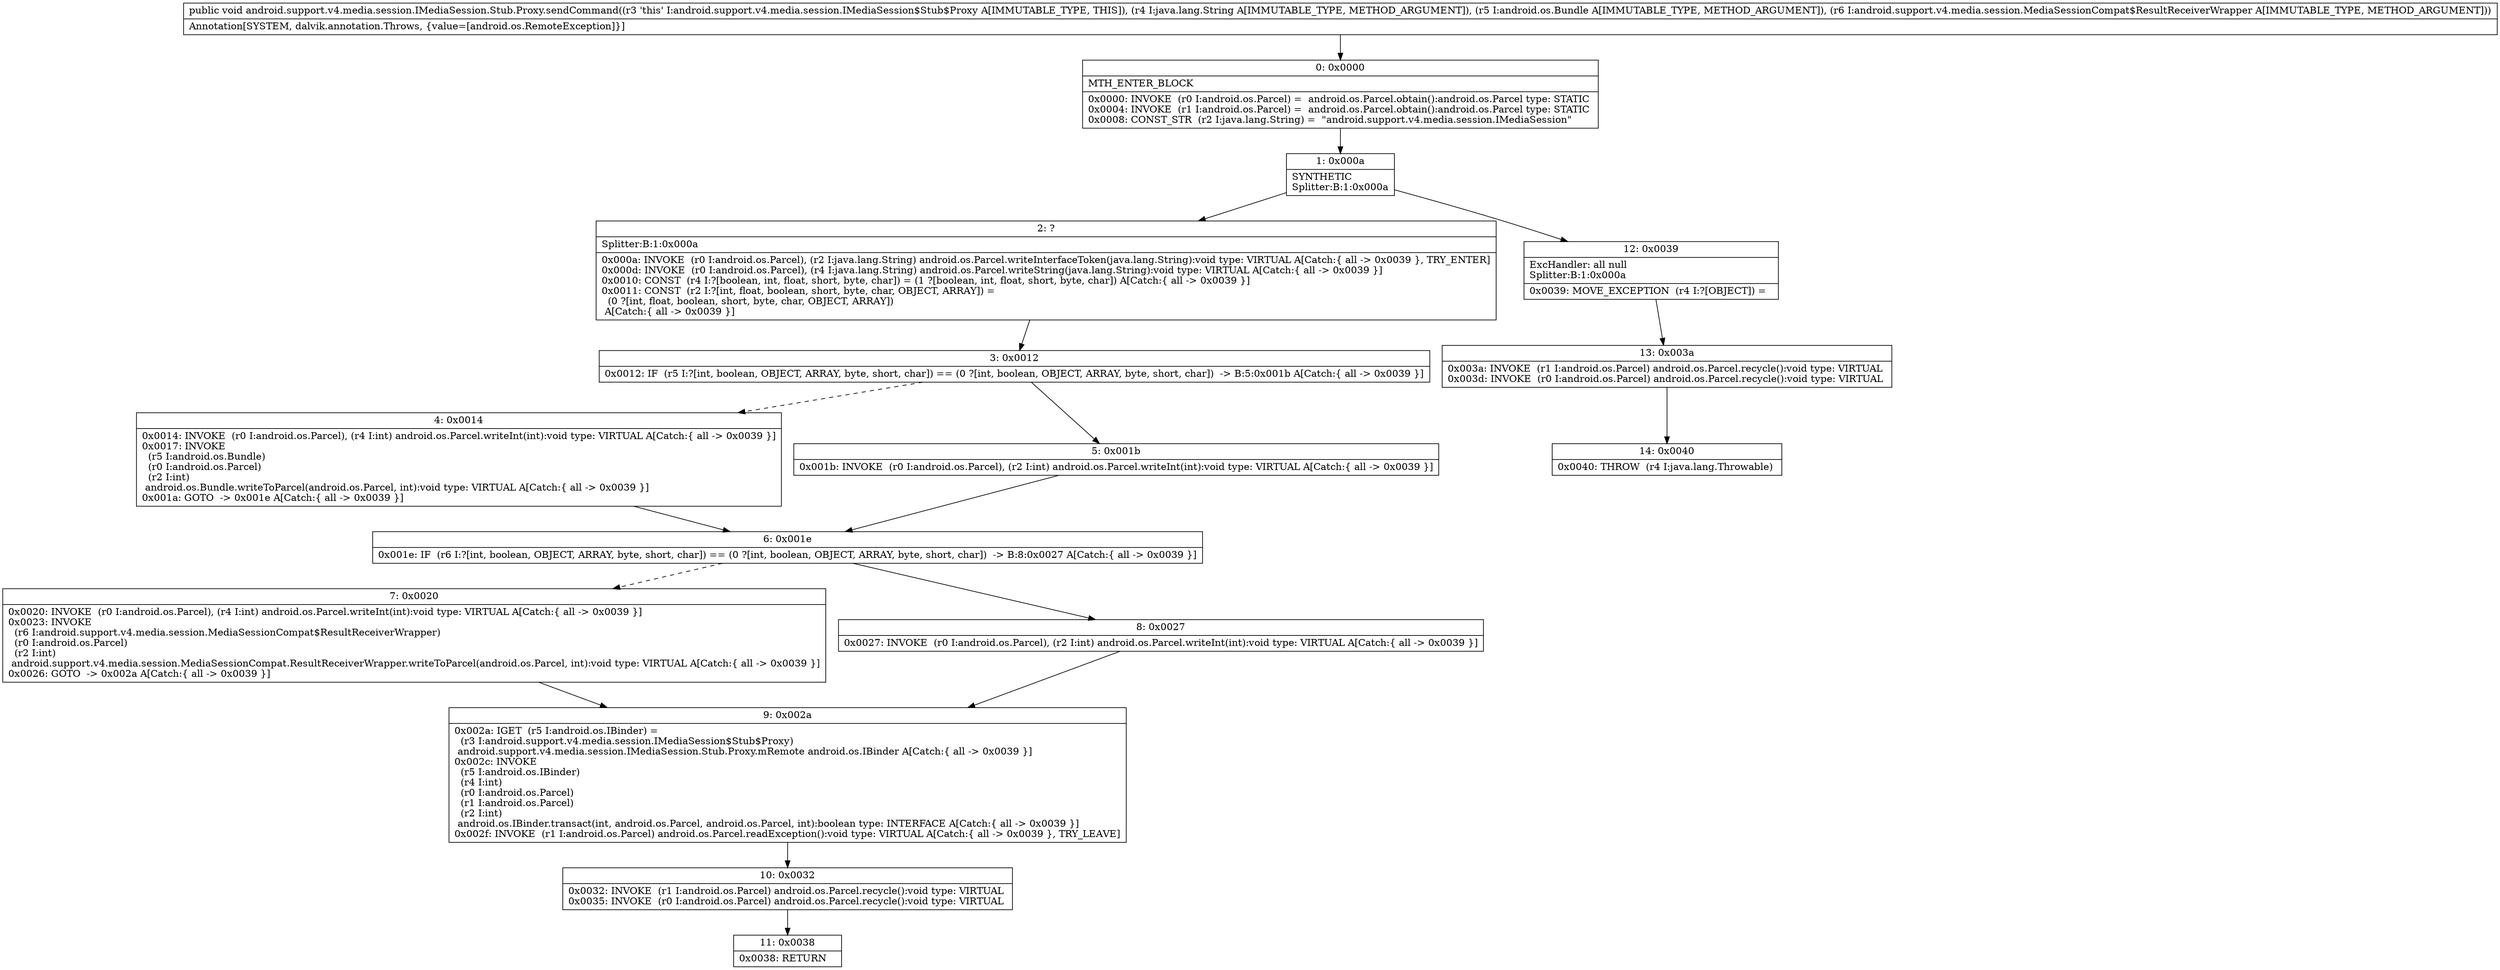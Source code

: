 digraph "CFG forandroid.support.v4.media.session.IMediaSession.Stub.Proxy.sendCommand(Ljava\/lang\/String;Landroid\/os\/Bundle;Landroid\/support\/v4\/media\/session\/MediaSessionCompat$ResultReceiverWrapper;)V" {
Node_0 [shape=record,label="{0\:\ 0x0000|MTH_ENTER_BLOCK\l|0x0000: INVOKE  (r0 I:android.os.Parcel) =  android.os.Parcel.obtain():android.os.Parcel type: STATIC \l0x0004: INVOKE  (r1 I:android.os.Parcel) =  android.os.Parcel.obtain():android.os.Parcel type: STATIC \l0x0008: CONST_STR  (r2 I:java.lang.String) =  \"android.support.v4.media.session.IMediaSession\" \l}"];
Node_1 [shape=record,label="{1\:\ 0x000a|SYNTHETIC\lSplitter:B:1:0x000a\l}"];
Node_2 [shape=record,label="{2\:\ ?|Splitter:B:1:0x000a\l|0x000a: INVOKE  (r0 I:android.os.Parcel), (r2 I:java.lang.String) android.os.Parcel.writeInterfaceToken(java.lang.String):void type: VIRTUAL A[Catch:\{ all \-\> 0x0039 \}, TRY_ENTER]\l0x000d: INVOKE  (r0 I:android.os.Parcel), (r4 I:java.lang.String) android.os.Parcel.writeString(java.lang.String):void type: VIRTUAL A[Catch:\{ all \-\> 0x0039 \}]\l0x0010: CONST  (r4 I:?[boolean, int, float, short, byte, char]) = (1 ?[boolean, int, float, short, byte, char]) A[Catch:\{ all \-\> 0x0039 \}]\l0x0011: CONST  (r2 I:?[int, float, boolean, short, byte, char, OBJECT, ARRAY]) = \l  (0 ?[int, float, boolean, short, byte, char, OBJECT, ARRAY])\l A[Catch:\{ all \-\> 0x0039 \}]\l}"];
Node_3 [shape=record,label="{3\:\ 0x0012|0x0012: IF  (r5 I:?[int, boolean, OBJECT, ARRAY, byte, short, char]) == (0 ?[int, boolean, OBJECT, ARRAY, byte, short, char])  \-\> B:5:0x001b A[Catch:\{ all \-\> 0x0039 \}]\l}"];
Node_4 [shape=record,label="{4\:\ 0x0014|0x0014: INVOKE  (r0 I:android.os.Parcel), (r4 I:int) android.os.Parcel.writeInt(int):void type: VIRTUAL A[Catch:\{ all \-\> 0x0039 \}]\l0x0017: INVOKE  \l  (r5 I:android.os.Bundle)\l  (r0 I:android.os.Parcel)\l  (r2 I:int)\l android.os.Bundle.writeToParcel(android.os.Parcel, int):void type: VIRTUAL A[Catch:\{ all \-\> 0x0039 \}]\l0x001a: GOTO  \-\> 0x001e A[Catch:\{ all \-\> 0x0039 \}]\l}"];
Node_5 [shape=record,label="{5\:\ 0x001b|0x001b: INVOKE  (r0 I:android.os.Parcel), (r2 I:int) android.os.Parcel.writeInt(int):void type: VIRTUAL A[Catch:\{ all \-\> 0x0039 \}]\l}"];
Node_6 [shape=record,label="{6\:\ 0x001e|0x001e: IF  (r6 I:?[int, boolean, OBJECT, ARRAY, byte, short, char]) == (0 ?[int, boolean, OBJECT, ARRAY, byte, short, char])  \-\> B:8:0x0027 A[Catch:\{ all \-\> 0x0039 \}]\l}"];
Node_7 [shape=record,label="{7\:\ 0x0020|0x0020: INVOKE  (r0 I:android.os.Parcel), (r4 I:int) android.os.Parcel.writeInt(int):void type: VIRTUAL A[Catch:\{ all \-\> 0x0039 \}]\l0x0023: INVOKE  \l  (r6 I:android.support.v4.media.session.MediaSessionCompat$ResultReceiverWrapper)\l  (r0 I:android.os.Parcel)\l  (r2 I:int)\l android.support.v4.media.session.MediaSessionCompat.ResultReceiverWrapper.writeToParcel(android.os.Parcel, int):void type: VIRTUAL A[Catch:\{ all \-\> 0x0039 \}]\l0x0026: GOTO  \-\> 0x002a A[Catch:\{ all \-\> 0x0039 \}]\l}"];
Node_8 [shape=record,label="{8\:\ 0x0027|0x0027: INVOKE  (r0 I:android.os.Parcel), (r2 I:int) android.os.Parcel.writeInt(int):void type: VIRTUAL A[Catch:\{ all \-\> 0x0039 \}]\l}"];
Node_9 [shape=record,label="{9\:\ 0x002a|0x002a: IGET  (r5 I:android.os.IBinder) = \l  (r3 I:android.support.v4.media.session.IMediaSession$Stub$Proxy)\l android.support.v4.media.session.IMediaSession.Stub.Proxy.mRemote android.os.IBinder A[Catch:\{ all \-\> 0x0039 \}]\l0x002c: INVOKE  \l  (r5 I:android.os.IBinder)\l  (r4 I:int)\l  (r0 I:android.os.Parcel)\l  (r1 I:android.os.Parcel)\l  (r2 I:int)\l android.os.IBinder.transact(int, android.os.Parcel, android.os.Parcel, int):boolean type: INTERFACE A[Catch:\{ all \-\> 0x0039 \}]\l0x002f: INVOKE  (r1 I:android.os.Parcel) android.os.Parcel.readException():void type: VIRTUAL A[Catch:\{ all \-\> 0x0039 \}, TRY_LEAVE]\l}"];
Node_10 [shape=record,label="{10\:\ 0x0032|0x0032: INVOKE  (r1 I:android.os.Parcel) android.os.Parcel.recycle():void type: VIRTUAL \l0x0035: INVOKE  (r0 I:android.os.Parcel) android.os.Parcel.recycle():void type: VIRTUAL \l}"];
Node_11 [shape=record,label="{11\:\ 0x0038|0x0038: RETURN   \l}"];
Node_12 [shape=record,label="{12\:\ 0x0039|ExcHandler: all null\lSplitter:B:1:0x000a\l|0x0039: MOVE_EXCEPTION  (r4 I:?[OBJECT]) =  \l}"];
Node_13 [shape=record,label="{13\:\ 0x003a|0x003a: INVOKE  (r1 I:android.os.Parcel) android.os.Parcel.recycle():void type: VIRTUAL \l0x003d: INVOKE  (r0 I:android.os.Parcel) android.os.Parcel.recycle():void type: VIRTUAL \l}"];
Node_14 [shape=record,label="{14\:\ 0x0040|0x0040: THROW  (r4 I:java.lang.Throwable) \l}"];
MethodNode[shape=record,label="{public void android.support.v4.media.session.IMediaSession.Stub.Proxy.sendCommand((r3 'this' I:android.support.v4.media.session.IMediaSession$Stub$Proxy A[IMMUTABLE_TYPE, THIS]), (r4 I:java.lang.String A[IMMUTABLE_TYPE, METHOD_ARGUMENT]), (r5 I:android.os.Bundle A[IMMUTABLE_TYPE, METHOD_ARGUMENT]), (r6 I:android.support.v4.media.session.MediaSessionCompat$ResultReceiverWrapper A[IMMUTABLE_TYPE, METHOD_ARGUMENT]))  | Annotation[SYSTEM, dalvik.annotation.Throws, \{value=[android.os.RemoteException]\}]\l}"];
MethodNode -> Node_0;
Node_0 -> Node_1;
Node_1 -> Node_2;
Node_1 -> Node_12;
Node_2 -> Node_3;
Node_3 -> Node_4[style=dashed];
Node_3 -> Node_5;
Node_4 -> Node_6;
Node_5 -> Node_6;
Node_6 -> Node_7[style=dashed];
Node_6 -> Node_8;
Node_7 -> Node_9;
Node_8 -> Node_9;
Node_9 -> Node_10;
Node_10 -> Node_11;
Node_12 -> Node_13;
Node_13 -> Node_14;
}

